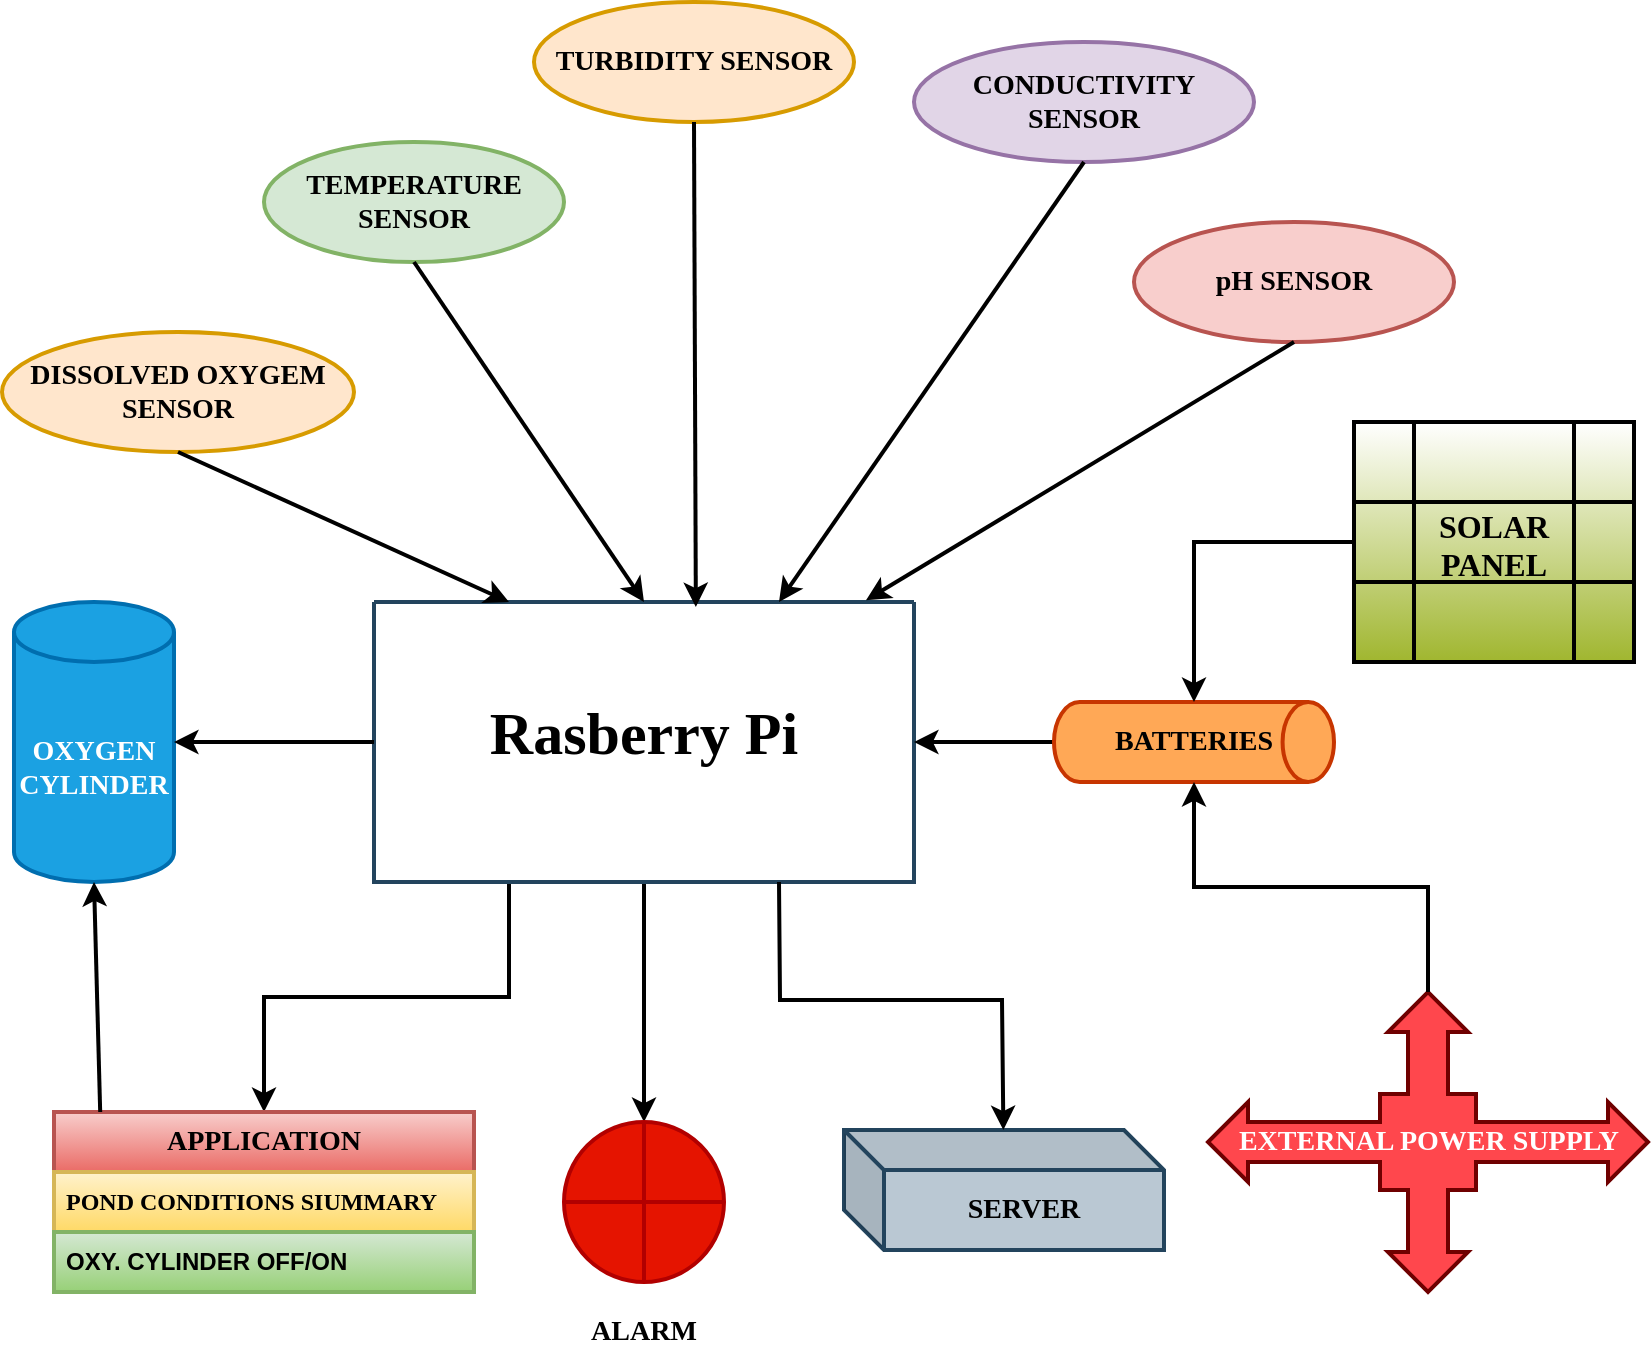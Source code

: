 <mxfile version="24.2.5" type="github">
  <diagram name="Page-1" id="S0aJQYVcPxbasOS-IDLJ">
    <mxGraphModel dx="1750" dy="870" grid="0" gridSize="10" guides="1" tooltips="1" connect="1" arrows="1" fold="1" page="1" pageScale="1" pageWidth="850" pageHeight="1100" math="0" shadow="0">
      <root>
        <mxCell id="0" />
        <mxCell id="1" parent="0" />
        <mxCell id="ntfW1qbjTHWhpwdi0cqG-65" style="edgeStyle=orthogonalEdgeStyle;rounded=0;orthogonalLoop=1;jettySize=auto;html=1;strokeWidth=2;" parent="1" source="ntfW1qbjTHWhpwdi0cqG-1" target="ntfW1qbjTHWhpwdi0cqG-63" edge="1">
          <mxGeometry relative="1" as="geometry" />
        </mxCell>
        <mxCell id="ntfW1qbjTHWhpwdi0cqG-70" style="edgeStyle=orthogonalEdgeStyle;rounded=0;orthogonalLoop=1;jettySize=auto;html=1;exitX=0.25;exitY=1;exitDx=0;exitDy=0;strokeWidth=2;" parent="1" source="ntfW1qbjTHWhpwdi0cqG-1" target="ntfW1qbjTHWhpwdi0cqG-66" edge="1">
          <mxGeometry relative="1" as="geometry" />
        </mxCell>
        <mxCell id="ntfW1qbjTHWhpwdi0cqG-1" value="" style="swimlane;startSize=0;fillColor=#5599ce;strokeColor=#23445d;strokeWidth=2;" parent="1" vertex="1">
          <mxGeometry x="200" y="410" width="270" height="140" as="geometry" />
        </mxCell>
        <mxCell id="ntfW1qbjTHWhpwdi0cqG-36" value="&lt;font size=&quot;1&quot; face=&quot;Times New Roman&quot;&gt;&lt;b style=&quot;font-size: 30px;&quot;&gt;Rasberry Pi&lt;/b&gt;&lt;/font&gt;" style="text;html=1;align=center;verticalAlign=middle;whiteSpace=wrap;rounded=0;strokeWidth=2;" parent="ntfW1qbjTHWhpwdi0cqG-1" vertex="1">
          <mxGeometry x="35" y="50" width="200" height="30" as="geometry" />
        </mxCell>
        <mxCell id="ntfW1qbjTHWhpwdi0cqG-7" value="&lt;b&gt;&lt;font style=&quot;font-size: 14px;&quot; face=&quot;Times New Roman&quot;&gt;TEMPERATURE SENSOR&lt;/font&gt;&lt;/b&gt;" style="ellipse;whiteSpace=wrap;html=1;fillColor=#d5e8d4;strokeColor=#82b366;strokeWidth=2;" parent="1" vertex="1">
          <mxGeometry x="145" y="180" width="150" height="60" as="geometry" />
        </mxCell>
        <mxCell id="ntfW1qbjTHWhpwdi0cqG-8" value="&lt;b&gt;&lt;font style=&quot;font-size: 14px;&quot; face=&quot;Times New Roman&quot;&gt;TURBIDITY SENSOR&lt;/font&gt;&lt;/b&gt;" style="ellipse;whiteSpace=wrap;html=1;fillColor=#ffe6cc;strokeColor=#d79b00;strokeWidth=2;" parent="1" vertex="1">
          <mxGeometry x="280" y="110" width="160" height="60" as="geometry" />
        </mxCell>
        <mxCell id="ntfW1qbjTHWhpwdi0cqG-9" value="&lt;b&gt;&lt;font style=&quot;font-size: 14px;&quot; face=&quot;Times New Roman&quot;&gt;pH SENSOR&lt;/font&gt;&lt;/b&gt;" style="ellipse;whiteSpace=wrap;html=1;fillColor=#f8cecc;strokeColor=#b85450;strokeWidth=2;" parent="1" vertex="1">
          <mxGeometry x="580" y="220" width="160" height="60" as="geometry" />
        </mxCell>
        <mxCell id="ntfW1qbjTHWhpwdi0cqG-10" value="&lt;b&gt;&lt;font style=&quot;font-size: 14px;&quot; face=&quot;Times New Roman&quot;&gt;CONDUCTIVITY SENSOR&lt;/font&gt;&lt;/b&gt;" style="ellipse;whiteSpace=wrap;html=1;fillColor=#e1d5e7;strokeColor=#9673a6;strokeWidth=2;" parent="1" vertex="1">
          <mxGeometry x="470" y="130" width="170" height="60" as="geometry" />
        </mxCell>
        <mxCell id="ntfW1qbjTHWhpwdi0cqG-57" value="&lt;b&gt;&lt;font style=&quot;font-size: 14px;&quot; face=&quot;Times New Roman&quot;&gt;OXYGEN CYLINDER&lt;/font&gt;&lt;/b&gt;" style="shape=cylinder3;whiteSpace=wrap;html=1;boundedLbl=1;backgroundOutline=1;size=15;fillColor=#1ba1e2;fontColor=#ffffff;strokeColor=#006EAF;strokeWidth=2;" parent="1" vertex="1">
          <mxGeometry x="20" y="410" width="80" height="140" as="geometry" />
        </mxCell>
        <mxCell id="ntfW1qbjTHWhpwdi0cqG-58" style="edgeStyle=orthogonalEdgeStyle;rounded=0;orthogonalLoop=1;jettySize=auto;html=1;entryX=1;entryY=0.5;entryDx=0;entryDy=0;entryPerimeter=0;strokeWidth=2;" parent="1" source="ntfW1qbjTHWhpwdi0cqG-1" target="ntfW1qbjTHWhpwdi0cqG-57" edge="1">
          <mxGeometry relative="1" as="geometry" />
        </mxCell>
        <mxCell id="ntfW1qbjTHWhpwdi0cqG-59" value="&lt;b&gt;&lt;font face=&quot;Times New Roman&quot; style=&quot;font-size: 14px;&quot;&gt;SERVER&lt;/font&gt;&lt;/b&gt;" style="shape=cube;whiteSpace=wrap;html=1;boundedLbl=1;backgroundOutline=1;darkOpacity=0.05;darkOpacity2=0.1;fillColor=#bac8d3;strokeColor=#23445d;strokeWidth=2;" parent="1" vertex="1">
          <mxGeometry x="435" y="674" width="160" height="60" as="geometry" />
        </mxCell>
        <mxCell id="ntfW1qbjTHWhpwdi0cqG-63" value="" style="shape=orEllipse;perimeter=ellipsePerimeter;whiteSpace=wrap;html=1;backgroundOutline=1;fillColor=#e51400;strokeColor=#B20000;fontColor=#ffffff;strokeWidth=2;" parent="1" vertex="1">
          <mxGeometry x="295" y="670" width="80" height="80" as="geometry" />
        </mxCell>
        <mxCell id="ntfW1qbjTHWhpwdi0cqG-64" value="&lt;b&gt;&lt;font style=&quot;font-size: 14px;&quot; face=&quot;Times New Roman&quot;&gt;ALARM&lt;/font&gt;&lt;/b&gt;" style="text;html=1;align=center;verticalAlign=middle;whiteSpace=wrap;rounded=0;strokeWidth=2;" parent="1" vertex="1">
          <mxGeometry x="305" y="760" width="60" height="30" as="geometry" />
        </mxCell>
        <mxCell id="ntfW1qbjTHWhpwdi0cqG-66" value="&lt;b&gt;&lt;font style=&quot;font-size: 14px;&quot; face=&quot;Times New Roman&quot;&gt;APPLICATION&lt;/font&gt;&lt;/b&gt;" style="swimlane;fontStyle=0;childLayout=stackLayout;horizontal=1;startSize=30;horizontalStack=0;resizeParent=1;resizeParentMax=0;resizeLast=0;collapsible=1;marginBottom=0;whiteSpace=wrap;html=1;fillColor=#f8cecc;gradientColor=#ea6b66;strokeColor=#b85450;strokeWidth=2;" parent="1" vertex="1">
          <mxGeometry x="40" y="665" width="210" height="90" as="geometry" />
        </mxCell>
        <mxCell id="ntfW1qbjTHWhpwdi0cqG-67" value="&lt;b&gt;&lt;font style=&quot;font-size: 12px;&quot; face=&quot;Times New Roman&quot;&gt;POND CONDITIONS SIUMMARY&lt;/font&gt;&lt;/b&gt;" style="text;strokeColor=#d6b656;fillColor=#fff2cc;align=left;verticalAlign=middle;spacingLeft=4;spacingRight=4;overflow=hidden;points=[[0,0.5],[1,0.5]];portConstraint=eastwest;rotatable=0;whiteSpace=wrap;html=1;gradientColor=#ffd966;strokeWidth=2;" parent="ntfW1qbjTHWhpwdi0cqG-66" vertex="1">
          <mxGeometry y="30" width="210" height="30" as="geometry" />
        </mxCell>
        <mxCell id="ntfW1qbjTHWhpwdi0cqG-69" value="&lt;b&gt;OXY. CYLINDER OFF/ON&lt;/b&gt;" style="text;strokeColor=#82b366;fillColor=#d5e8d4;align=left;verticalAlign=middle;spacingLeft=4;spacingRight=4;overflow=hidden;points=[[0,0.5],[1,0.5]];portConstraint=eastwest;rotatable=0;whiteSpace=wrap;html=1;gradientColor=#97d077;strokeWidth=2;" parent="ntfW1qbjTHWhpwdi0cqG-66" vertex="1">
          <mxGeometry y="60" width="210" height="30" as="geometry" />
        </mxCell>
        <mxCell id="ntfW1qbjTHWhpwdi0cqG-87" style="edgeStyle=orthogonalEdgeStyle;rounded=0;orthogonalLoop=1;jettySize=auto;html=1;entryX=1;entryY=0.5;entryDx=0;entryDy=0;strokeWidth=2;" parent="1" source="ntfW1qbjTHWhpwdi0cqG-72" target="ntfW1qbjTHWhpwdi0cqG-1" edge="1">
          <mxGeometry relative="1" as="geometry" />
        </mxCell>
        <mxCell id="ntfW1qbjTHWhpwdi0cqG-72" value="&lt;b&gt;&lt;font style=&quot;font-size: 14px;&quot; face=&quot;Times New Roman&quot;&gt;BATTERIES&lt;/font&gt;&lt;/b&gt;" style="strokeWidth=2;html=1;shape=mxgraph.flowchart.direct_data;whiteSpace=wrap;fillColor=#FFA856;fontColor=#000000;strokeColor=#C73500;" parent="1" vertex="1">
          <mxGeometry x="540" y="460" width="140" height="40" as="geometry" />
        </mxCell>
        <mxCell id="ntfW1qbjTHWhpwdi0cqG-92" value="" style="edgeStyle=orthogonalEdgeStyle;rounded=0;orthogonalLoop=1;jettySize=auto;html=1;strokeWidth=2;" parent="1" source="ntfW1qbjTHWhpwdi0cqG-73" target="ntfW1qbjTHWhpwdi0cqG-72" edge="1">
          <mxGeometry relative="1" as="geometry" />
        </mxCell>
        <mxCell id="ntfW1qbjTHWhpwdi0cqG-73" value="" style="shape=table;startSize=0;container=1;collapsible=0;childLayout=tableLayout;fontSize=16;fillColor=default;gradientColor=#a0b62f;swimlaneFillColor=none;strokeWidth=2;" parent="1" vertex="1">
          <mxGeometry x="690" y="320" width="140" height="120" as="geometry" />
        </mxCell>
        <mxCell id="ntfW1qbjTHWhpwdi0cqG-74" value="" style="shape=tableRow;horizontal=0;startSize=0;swimlaneHead=0;swimlaneBody=0;strokeColor=inherit;top=0;left=0;bottom=0;right=0;collapsible=0;dropTarget=0;fillColor=none;points=[[0,0.5],[1,0.5]];portConstraint=eastwest;fontSize=16;strokeWidth=2;" parent="ntfW1qbjTHWhpwdi0cqG-73" vertex="1">
          <mxGeometry width="140" height="40" as="geometry" />
        </mxCell>
        <mxCell id="ntfW1qbjTHWhpwdi0cqG-75" value="" style="shape=partialRectangle;html=1;whiteSpace=wrap;connectable=0;strokeColor=inherit;overflow=hidden;fillColor=none;top=0;left=0;bottom=0;right=0;pointerEvents=1;fontSize=16;strokeWidth=2;" parent="ntfW1qbjTHWhpwdi0cqG-74" vertex="1">
          <mxGeometry width="30" height="40" as="geometry">
            <mxRectangle width="30" height="40" as="alternateBounds" />
          </mxGeometry>
        </mxCell>
        <mxCell id="ntfW1qbjTHWhpwdi0cqG-76" value="" style="shape=partialRectangle;html=1;whiteSpace=wrap;connectable=0;strokeColor=inherit;overflow=hidden;fillColor=none;top=0;left=0;bottom=0;right=0;pointerEvents=1;fontSize=16;strokeWidth=2;" parent="ntfW1qbjTHWhpwdi0cqG-74" vertex="1">
          <mxGeometry x="30" width="80" height="40" as="geometry">
            <mxRectangle width="80" height="40" as="alternateBounds" />
          </mxGeometry>
        </mxCell>
        <mxCell id="ntfW1qbjTHWhpwdi0cqG-77" value="" style="shape=partialRectangle;html=1;whiteSpace=wrap;connectable=0;strokeColor=inherit;overflow=hidden;fillColor=none;top=0;left=0;bottom=0;right=0;pointerEvents=1;fontSize=16;strokeWidth=2;" parent="ntfW1qbjTHWhpwdi0cqG-74" vertex="1">
          <mxGeometry x="110" width="30" height="40" as="geometry">
            <mxRectangle width="30" height="40" as="alternateBounds" />
          </mxGeometry>
        </mxCell>
        <mxCell id="ntfW1qbjTHWhpwdi0cqG-78" value="" style="shape=tableRow;horizontal=0;startSize=0;swimlaneHead=0;swimlaneBody=0;strokeColor=inherit;top=0;left=0;bottom=0;right=0;collapsible=0;dropTarget=0;fillColor=none;points=[[0,0.5],[1,0.5]];portConstraint=eastwest;fontSize=16;strokeWidth=2;" parent="ntfW1qbjTHWhpwdi0cqG-73" vertex="1">
          <mxGeometry y="40" width="140" height="40" as="geometry" />
        </mxCell>
        <mxCell id="ntfW1qbjTHWhpwdi0cqG-79" value="" style="shape=partialRectangle;html=1;whiteSpace=wrap;connectable=0;strokeColor=inherit;overflow=hidden;fillColor=none;top=0;left=0;bottom=0;right=0;pointerEvents=1;fontSize=16;strokeWidth=2;" parent="ntfW1qbjTHWhpwdi0cqG-78" vertex="1">
          <mxGeometry width="30" height="40" as="geometry">
            <mxRectangle width="30" height="40" as="alternateBounds" />
          </mxGeometry>
        </mxCell>
        <mxCell id="ntfW1qbjTHWhpwdi0cqG-80" value="&lt;b&gt;&lt;font style=&quot;font-size: 16px;&quot; face=&quot;Times New Roman&quot;&gt;SOLAR PANEL&lt;/font&gt;&lt;/b&gt;" style="shape=partialRectangle;html=1;whiteSpace=wrap;connectable=0;strokeColor=inherit;overflow=hidden;fillColor=none;top=0;left=0;bottom=0;right=0;pointerEvents=1;fontSize=16;strokeWidth=2;" parent="ntfW1qbjTHWhpwdi0cqG-78" vertex="1">
          <mxGeometry x="30" width="80" height="40" as="geometry">
            <mxRectangle width="80" height="40" as="alternateBounds" />
          </mxGeometry>
        </mxCell>
        <mxCell id="ntfW1qbjTHWhpwdi0cqG-81" value="" style="shape=partialRectangle;html=1;whiteSpace=wrap;connectable=0;strokeColor=inherit;overflow=hidden;fillColor=none;top=0;left=0;bottom=0;right=0;pointerEvents=1;fontSize=16;strokeWidth=2;" parent="ntfW1qbjTHWhpwdi0cqG-78" vertex="1">
          <mxGeometry x="110" width="30" height="40" as="geometry">
            <mxRectangle width="30" height="40" as="alternateBounds" />
          </mxGeometry>
        </mxCell>
        <mxCell id="ntfW1qbjTHWhpwdi0cqG-82" value="" style="shape=tableRow;horizontal=0;startSize=0;swimlaneHead=0;swimlaneBody=0;strokeColor=inherit;top=0;left=0;bottom=0;right=0;collapsible=0;dropTarget=0;fillColor=none;points=[[0,0.5],[1,0.5]];portConstraint=eastwest;fontSize=16;strokeWidth=2;" parent="ntfW1qbjTHWhpwdi0cqG-73" vertex="1">
          <mxGeometry y="80" width="140" height="40" as="geometry" />
        </mxCell>
        <mxCell id="ntfW1qbjTHWhpwdi0cqG-83" value="" style="shape=partialRectangle;html=1;whiteSpace=wrap;connectable=0;strokeColor=inherit;overflow=hidden;fillColor=none;top=0;left=0;bottom=0;right=0;pointerEvents=1;fontSize=16;strokeWidth=2;" parent="ntfW1qbjTHWhpwdi0cqG-82" vertex="1">
          <mxGeometry width="30" height="40" as="geometry">
            <mxRectangle width="30" height="40" as="alternateBounds" />
          </mxGeometry>
        </mxCell>
        <mxCell id="ntfW1qbjTHWhpwdi0cqG-84" value="" style="shape=partialRectangle;html=1;whiteSpace=wrap;connectable=0;strokeColor=inherit;overflow=hidden;fillColor=none;top=0;left=0;bottom=0;right=0;pointerEvents=1;fontSize=16;strokeWidth=2;" parent="ntfW1qbjTHWhpwdi0cqG-82" vertex="1">
          <mxGeometry x="30" width="80" height="40" as="geometry">
            <mxRectangle width="80" height="40" as="alternateBounds" />
          </mxGeometry>
        </mxCell>
        <mxCell id="ntfW1qbjTHWhpwdi0cqG-85" value="" style="shape=partialRectangle;html=1;whiteSpace=wrap;connectable=0;strokeColor=inherit;overflow=hidden;fillColor=none;top=0;left=0;bottom=0;right=0;pointerEvents=1;fontSize=16;strokeWidth=2;" parent="ntfW1qbjTHWhpwdi0cqG-82" vertex="1">
          <mxGeometry x="110" width="30" height="40" as="geometry">
            <mxRectangle width="30" height="40" as="alternateBounds" />
          </mxGeometry>
        </mxCell>
        <mxCell id="ntfW1qbjTHWhpwdi0cqG-88" value="&lt;b&gt;&lt;font style=&quot;font-size: 14px;&quot; face=&quot;Times New Roman&quot;&gt;EXTERNAL POWER SUPPLY&lt;/font&gt;&lt;/b&gt;" style="html=1;shadow=0;dashed=0;align=center;verticalAlign=middle;shape=mxgraph.arrows2.calloutQuadArrow;dy=10;dx=20;notch=24;arrowHead=10;fillColor=#FF474D;fontColor=#ffffff;strokeColor=#6F0000;strokeWidth=2;" parent="1" vertex="1">
          <mxGeometry x="617" y="605" width="220" height="150" as="geometry" />
        </mxCell>
        <mxCell id="ntfW1qbjTHWhpwdi0cqG-89" style="edgeStyle=orthogonalEdgeStyle;rounded=0;orthogonalLoop=1;jettySize=auto;html=1;entryX=0.5;entryY=1;entryDx=0;entryDy=0;entryPerimeter=0;strokeWidth=2;" parent="1" source="ntfW1qbjTHWhpwdi0cqG-88" target="ntfW1qbjTHWhpwdi0cqG-72" edge="1">
          <mxGeometry relative="1" as="geometry" />
        </mxCell>
        <mxCell id="knFjcRGyGVWMB6tc085J-2" value="&lt;b&gt;&lt;font style=&quot;font-size: 14px;&quot; face=&quot;Times New Roman&quot;&gt;DISSOLVED OXYGEM SENSOR&lt;/font&gt;&lt;/b&gt;" style="ellipse;whiteSpace=wrap;html=1;fillColor=#ffe6cc;strokeColor=#d79b00;strokeWidth=2;" parent="1" vertex="1">
          <mxGeometry x="14" y="275" width="176" height="60" as="geometry" />
        </mxCell>
        <mxCell id="knFjcRGyGVWMB6tc085J-3" value="" style="endArrow=classic;html=1;rounded=0;hachureGap=4;fontFamily=Architects Daughter;fontSource=https%3A%2F%2Ffonts.googleapis.com%2Fcss%3Ffamily%3DArchitects%2BDaughter;exitX=0.5;exitY=1;exitDx=0;exitDy=0;entryX=0.25;entryY=0;entryDx=0;entryDy=0;strokeWidth=2;" parent="1" source="knFjcRGyGVWMB6tc085J-2" target="ntfW1qbjTHWhpwdi0cqG-1" edge="1">
          <mxGeometry width="50" height="50" relative="1" as="geometry">
            <mxPoint x="420" y="340" as="sourcePoint" />
            <mxPoint x="470" y="290" as="targetPoint" />
          </mxGeometry>
        </mxCell>
        <mxCell id="knFjcRGyGVWMB6tc085J-4" value="" style="endArrow=classic;html=1;rounded=0;hachureGap=4;fontFamily=Architects Daughter;fontSource=https%3A%2F%2Ffonts.googleapis.com%2Fcss%3Ffamily%3DArchitects%2BDaughter;exitX=0.5;exitY=1;exitDx=0;exitDy=0;entryX=0.5;entryY=0;entryDx=0;entryDy=0;strokeWidth=2;" parent="1" source="ntfW1qbjTHWhpwdi0cqG-7" target="ntfW1qbjTHWhpwdi0cqG-1" edge="1">
          <mxGeometry width="50" height="50" relative="1" as="geometry">
            <mxPoint x="248" y="291" as="sourcePoint" />
            <mxPoint x="358" y="390" as="targetPoint" />
          </mxGeometry>
        </mxCell>
        <mxCell id="knFjcRGyGVWMB6tc085J-5" value="" style="endArrow=classic;html=1;rounded=0;hachureGap=4;fontFamily=Architects Daughter;fontSource=https%3A%2F%2Ffonts.googleapis.com%2Fcss%3Ffamily%3DArchitects%2BDaughter;exitX=0.5;exitY=1;exitDx=0;exitDy=0;entryX=0.596;entryY=0.018;entryDx=0;entryDy=0;entryPerimeter=0;strokeWidth=2;" parent="1" source="ntfW1qbjTHWhpwdi0cqG-8" target="ntfW1qbjTHWhpwdi0cqG-1" edge="1">
          <mxGeometry width="50" height="50" relative="1" as="geometry">
            <mxPoint x="420" y="340" as="sourcePoint" />
            <mxPoint x="470" y="290" as="targetPoint" />
          </mxGeometry>
        </mxCell>
        <mxCell id="knFjcRGyGVWMB6tc085J-6" value="" style="endArrow=classic;html=1;rounded=0;hachureGap=4;fontFamily=Architects Daughter;fontSource=https%3A%2F%2Ffonts.googleapis.com%2Fcss%3Ffamily%3DArchitects%2BDaughter;exitX=0.5;exitY=1;exitDx=0;exitDy=0;entryX=0.75;entryY=0;entryDx=0;entryDy=0;strokeWidth=2;" parent="1" source="ntfW1qbjTHWhpwdi0cqG-10" target="ntfW1qbjTHWhpwdi0cqG-1" edge="1">
          <mxGeometry width="50" height="50" relative="1" as="geometry">
            <mxPoint x="420" y="340" as="sourcePoint" />
            <mxPoint x="470" y="290" as="targetPoint" />
          </mxGeometry>
        </mxCell>
        <mxCell id="knFjcRGyGVWMB6tc085J-7" value="" style="endArrow=classic;html=1;rounded=0;hachureGap=4;fontFamily=Architects Daughter;fontSource=https%3A%2F%2Ffonts.googleapis.com%2Fcss%3Ffamily%3DArchitects%2BDaughter;exitX=0.5;exitY=1;exitDx=0;exitDy=0;entryX=0.911;entryY=-0.006;entryDx=0;entryDy=0;entryPerimeter=0;strokeWidth=2;" parent="1" source="ntfW1qbjTHWhpwdi0cqG-9" target="ntfW1qbjTHWhpwdi0cqG-1" edge="1">
          <mxGeometry width="50" height="50" relative="1" as="geometry">
            <mxPoint x="420" y="340" as="sourcePoint" />
            <mxPoint x="470" y="290" as="targetPoint" />
          </mxGeometry>
        </mxCell>
        <mxCell id="knFjcRGyGVWMB6tc085J-9" value="" style="endArrow=classic;html=1;rounded=0;hachureGap=4;fontFamily=Architects Daughter;fontSource=https%3A%2F%2Ffonts.googleapis.com%2Fcss%3Ffamily%3DArchitects%2BDaughter;entryX=0.5;entryY=1;entryDx=0;entryDy=0;entryPerimeter=0;strokeWidth=2;exitX=0.11;exitY=0;exitDx=0;exitDy=0;exitPerimeter=0;" parent="1" source="ntfW1qbjTHWhpwdi0cqG-66" target="ntfW1qbjTHWhpwdi0cqG-57" edge="1">
          <mxGeometry width="50" height="50" relative="1" as="geometry">
            <mxPoint x="60" y="660" as="sourcePoint" />
            <mxPoint x="470" y="620" as="targetPoint" />
          </mxGeometry>
        </mxCell>
        <mxCell id="knFjcRGyGVWMB6tc085J-10" value="" style="endArrow=classic;html=1;rounded=0;hachureGap=4;fontFamily=Architects Daughter;fontSource=https%3A%2F%2Ffonts.googleapis.com%2Fcss%3Ffamily%3DArchitects%2BDaughter;exitX=0.75;exitY=1;exitDx=0;exitDy=0;strokeWidth=2;" parent="1" source="ntfW1qbjTHWhpwdi0cqG-1" target="ntfW1qbjTHWhpwdi0cqG-59" edge="1">
          <mxGeometry width="50" height="50" relative="1" as="geometry">
            <mxPoint x="520" y="480" as="sourcePoint" />
            <mxPoint x="570" y="430" as="targetPoint" />
            <Array as="points">
              <mxPoint x="403" y="609" />
              <mxPoint x="514" y="609" />
            </Array>
          </mxGeometry>
        </mxCell>
      </root>
    </mxGraphModel>
  </diagram>
</mxfile>
